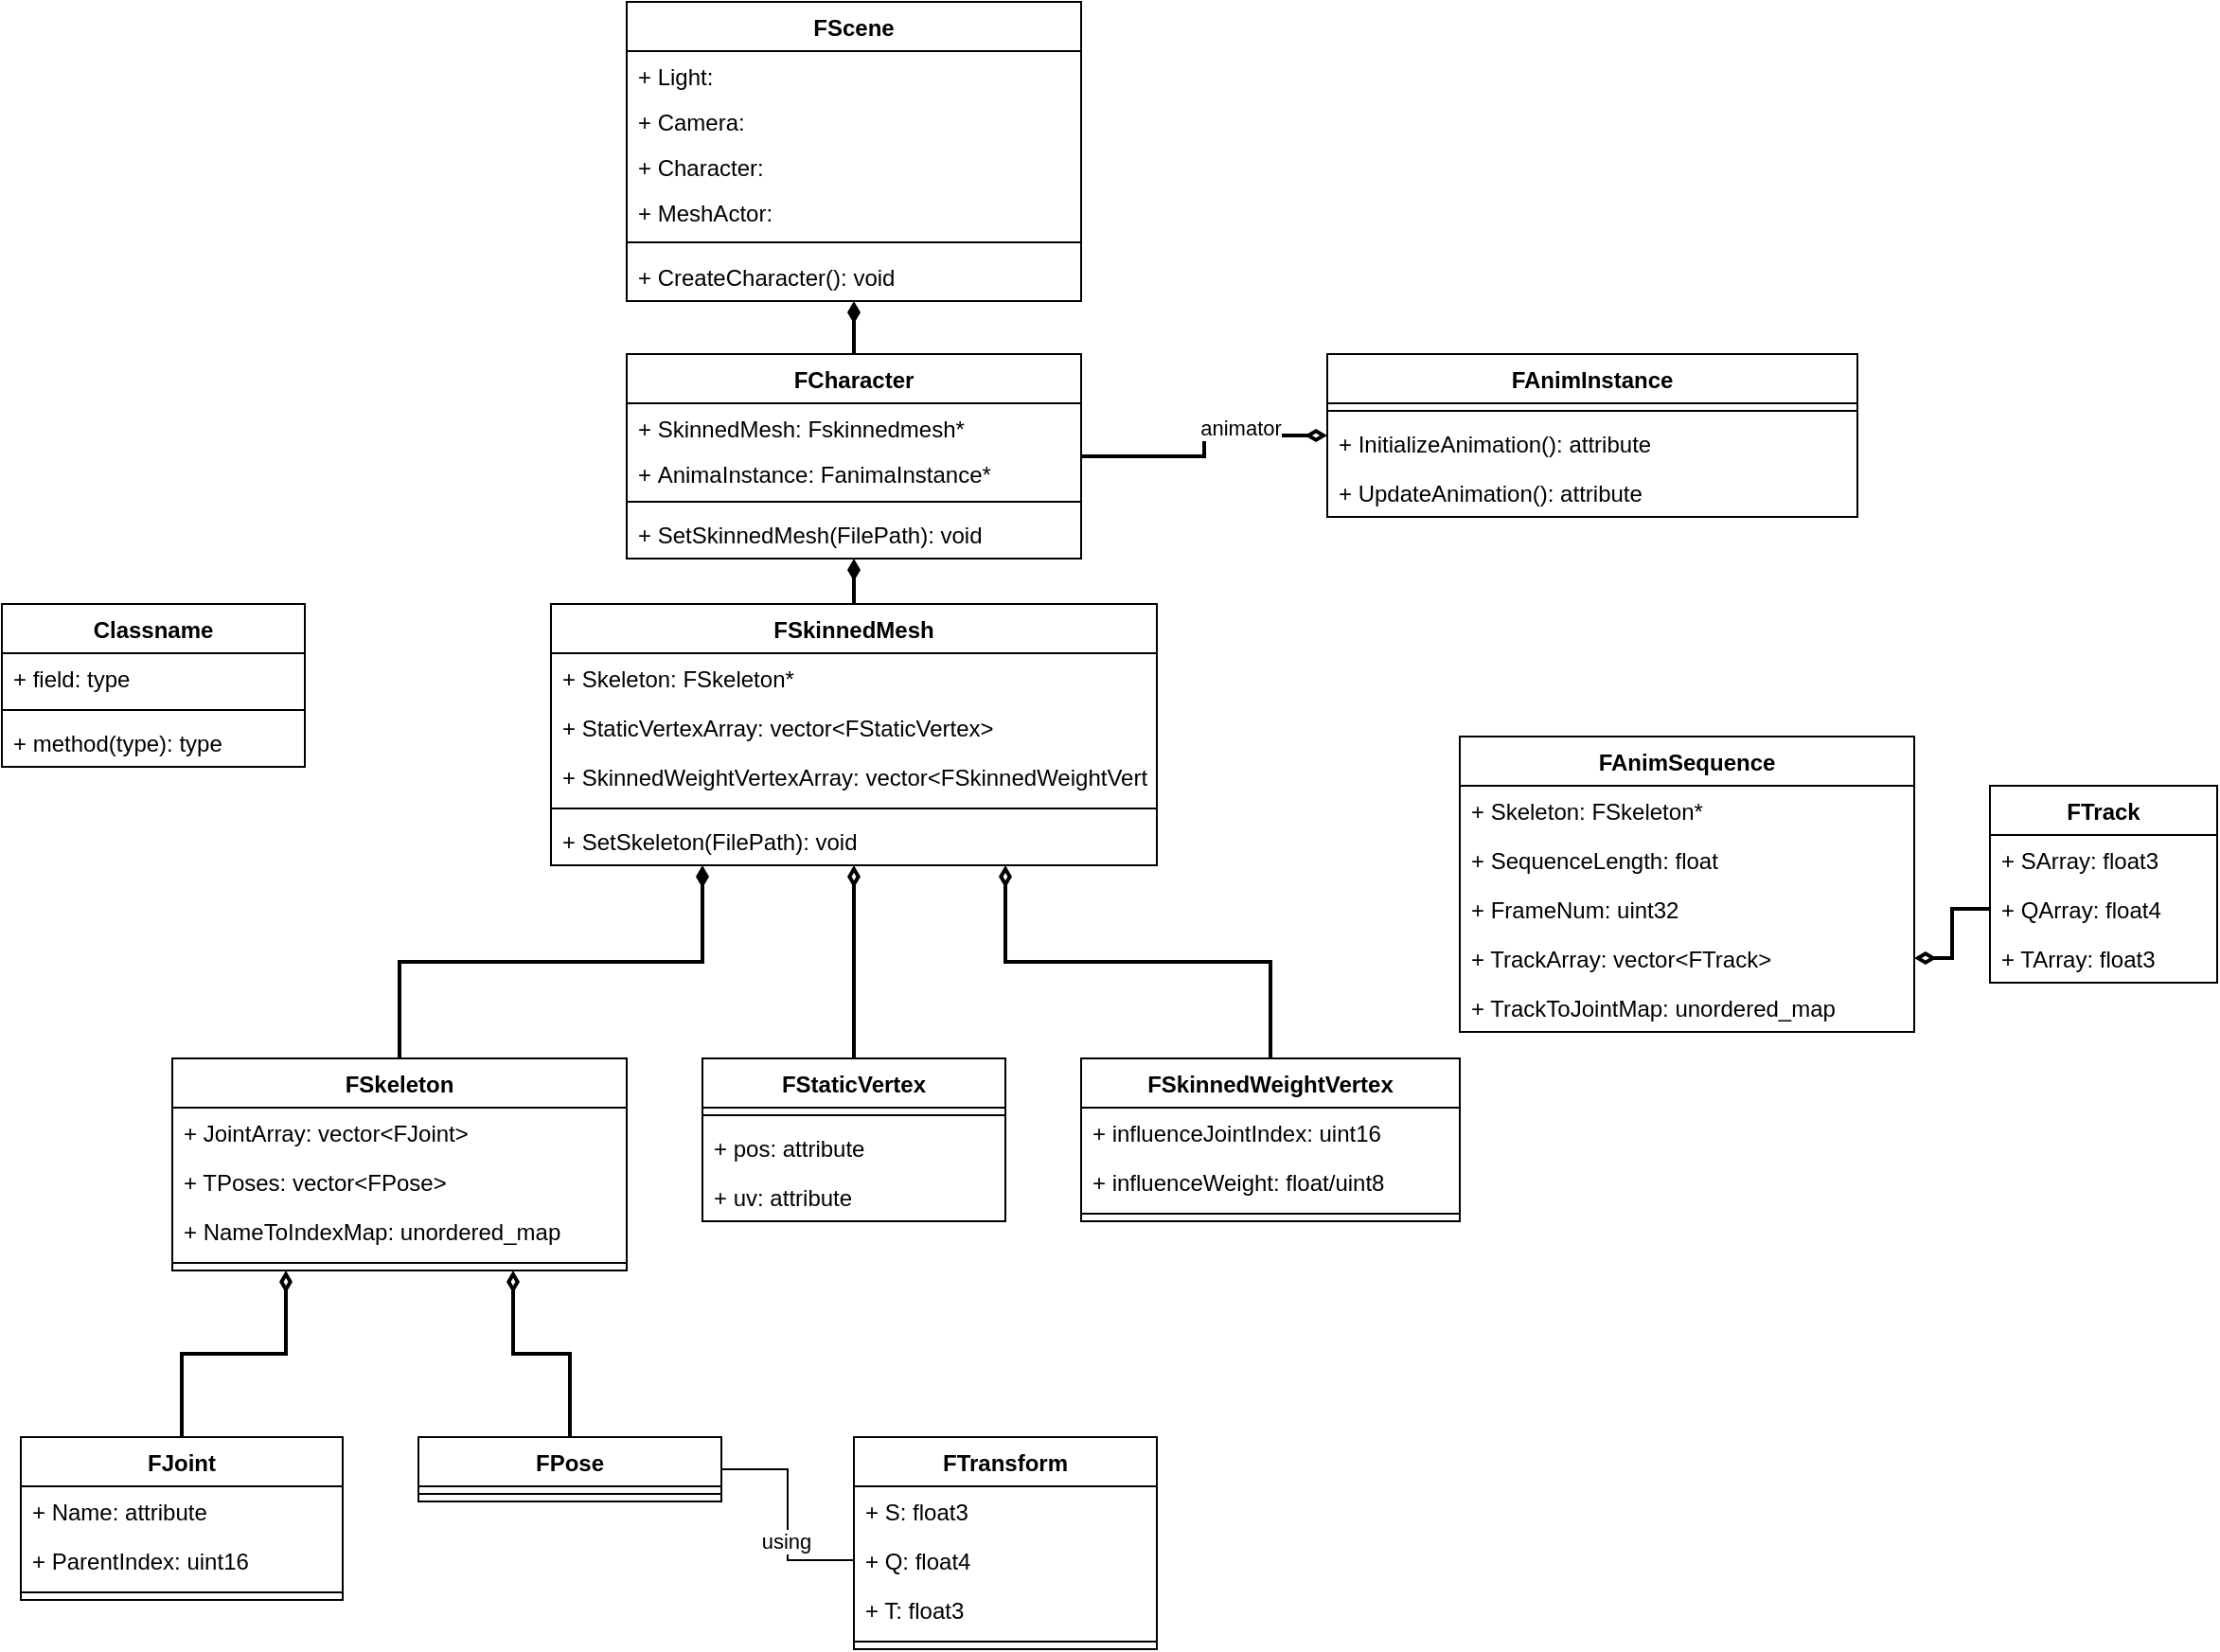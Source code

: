 <mxfile>
    <diagram id="cJ6CBbQCGqiPq5SzYcq8" name="Page-1">
        <mxGraphModel dx="1881" dy="1886" grid="1" gridSize="10" guides="1" tooltips="1" connect="1" arrows="1" fold="1" page="1" pageScale="1" pageWidth="827" pageHeight="1169" math="0" shadow="0">
            <root>
                <mxCell id="0"/>
                <mxCell id="1" parent="0"/>
                <mxCell id="9" style="edgeStyle=orthogonalEdgeStyle;rounded=0;orthogonalLoop=1;jettySize=auto;html=1;exitX=0.5;exitY=0;exitDx=0;exitDy=0;entryX=0.5;entryY=1;entryDx=0;entryDy=0;startArrow=none;startFill=0;endArrow=diamondThin;endFill=1;strokeWidth=2;" parent="1" source="8sGW1j9p3B2PJ3TuNCzf-1" target="2" edge="1">
                    <mxGeometry relative="1" as="geometry"/>
                </mxCell>
                <mxCell id="47" value="" style="edgeStyle=orthogonalEdgeStyle;rounded=0;orthogonalLoop=1;jettySize=auto;html=1;endArrow=diamondThin;endFill=0;strokeWidth=2;" parent="1" source="8sGW1j9p3B2PJ3TuNCzf-1" target="43" edge="1">
                    <mxGeometry relative="1" as="geometry"/>
                </mxCell>
                <mxCell id="59" value="animator" style="edgeLabel;html=1;align=center;verticalAlign=middle;resizable=0;points=[];" vertex="1" connectable="0" parent="47">
                    <mxGeometry x="0.348" y="4" relative="1" as="geometry">
                        <mxPoint as="offset"/>
                    </mxGeometry>
                </mxCell>
                <mxCell id="8sGW1j9p3B2PJ3TuNCzf-1" value="FCharacter" style="swimlane;fontStyle=1;align=center;verticalAlign=top;childLayout=stackLayout;horizontal=1;startSize=26;horizontalStack=0;resizeParent=1;resizeParentMax=0;resizeLast=0;collapsible=1;marginBottom=0;" parent="1" vertex="1">
                    <mxGeometry x="-120" y="28" width="240" height="108" as="geometry"/>
                </mxCell>
                <mxCell id="8sGW1j9p3B2PJ3TuNCzf-2" value="+ SkinnedMesh: Fskinnedmesh*" style="text;strokeColor=none;fillColor=none;align=left;verticalAlign=top;spacingLeft=4;spacingRight=4;overflow=hidden;rotatable=0;points=[[0,0.5],[1,0.5]];portConstraint=eastwest;" parent="8sGW1j9p3B2PJ3TuNCzf-1" vertex="1">
                    <mxGeometry y="26" width="240" height="24" as="geometry"/>
                </mxCell>
                <mxCell id="50" value="+ AnimaInstance: FanimaInstance*" style="text;strokeColor=none;fillColor=none;align=left;verticalAlign=top;spacingLeft=4;spacingRight=4;overflow=hidden;rotatable=0;points=[[0,0.5],[1,0.5]];portConstraint=eastwest;" vertex="1" parent="8sGW1j9p3B2PJ3TuNCzf-1">
                    <mxGeometry y="50" width="240" height="24" as="geometry"/>
                </mxCell>
                <mxCell id="8sGW1j9p3B2PJ3TuNCzf-3" value="" style="line;strokeWidth=1;fillColor=none;align=left;verticalAlign=middle;spacingTop=-1;spacingLeft=3;spacingRight=3;rotatable=0;labelPosition=right;points=[];portConstraint=eastwest;" parent="8sGW1j9p3B2PJ3TuNCzf-1" vertex="1">
                    <mxGeometry y="74" width="240" height="8" as="geometry"/>
                </mxCell>
                <mxCell id="35" value="+ SetSkinnedMesh(FilePath): void" style="text;strokeColor=none;fillColor=none;align=left;verticalAlign=top;spacingLeft=4;spacingRight=4;overflow=hidden;rotatable=0;points=[[0,0.5],[1,0.5]];portConstraint=eastwest;" parent="8sGW1j9p3B2PJ3TuNCzf-1" vertex="1">
                    <mxGeometry y="82" width="240" height="26" as="geometry"/>
                </mxCell>
                <mxCell id="8sGW1j9p3B2PJ3TuNCzf-25" value="" style="edgeStyle=orthogonalEdgeStyle;rounded=0;orthogonalLoop=1;jettySize=auto;html=1;startArrow=none;startFill=0;endArrow=diamondThin;endFill=1;exitX=0.5;exitY=0;exitDx=0;exitDy=0;strokeWidth=2;entryX=0.5;entryY=1;entryDx=0;entryDy=0;" parent="1" source="8sGW1j9p3B2PJ3TuNCzf-20" target="8sGW1j9p3B2PJ3TuNCzf-1" edge="1">
                    <mxGeometry relative="1" as="geometry">
                        <mxPoint x="-30" y="140" as="targetPoint"/>
                    </mxGeometry>
                </mxCell>
                <mxCell id="8sGW1j9p3B2PJ3TuNCzf-31" value="" style="edgeStyle=orthogonalEdgeStyle;rounded=0;orthogonalLoop=1;jettySize=auto;html=1;startArrow=none;startFill=0;endArrow=diamondThin;endFill=0;strokeWidth=2;exitX=0.5;exitY=0;exitDx=0;exitDy=0;entryX=0.5;entryY=1;entryDx=0;entryDy=0;" parent="1" source="8sGW1j9p3B2PJ3TuNCzf-26" target="8sGW1j9p3B2PJ3TuNCzf-20" edge="1">
                    <mxGeometry relative="1" as="geometry">
                        <mxPoint x="-30" y="310" as="targetPoint"/>
                    </mxGeometry>
                </mxCell>
                <mxCell id="8sGW1j9p3B2PJ3TuNCzf-38" value="" style="edgeStyle=orthogonalEdgeStyle;rounded=0;orthogonalLoop=1;jettySize=auto;html=1;startArrow=none;startFill=0;endArrow=diamondThin;endFill=0;strokeWidth=2;entryX=0.75;entryY=1;entryDx=0;entryDy=0;exitX=0.5;exitY=0;exitDx=0;exitDy=0;" parent="1" source="8sGW1j9p3B2PJ3TuNCzf-33" target="8sGW1j9p3B2PJ3TuNCzf-20" edge="1">
                    <mxGeometry relative="1" as="geometry">
                        <mxPoint x="190" y="310" as="sourcePoint"/>
                    </mxGeometry>
                </mxCell>
                <mxCell id="8sGW1j9p3B2PJ3TuNCzf-48" value="" style="edgeStyle=orthogonalEdgeStyle;rounded=0;orthogonalLoop=1;jettySize=auto;html=1;startArrow=none;startFill=0;endArrow=diamondThin;endFill=1;strokeWidth=2;entryX=0.25;entryY=1;entryDx=0;entryDy=0;exitX=0.5;exitY=0;exitDx=0;exitDy=0;" parent="1" source="8sGW1j9p3B2PJ3TuNCzf-43" target="8sGW1j9p3B2PJ3TuNCzf-20" edge="1">
                    <mxGeometry relative="1" as="geometry">
                        <mxPoint x="-160" y="280" as="sourcePoint"/>
                    </mxGeometry>
                </mxCell>
                <mxCell id="8sGW1j9p3B2PJ3TuNCzf-20" value="FSkinnedMesh" style="swimlane;fontStyle=1;align=center;verticalAlign=top;childLayout=stackLayout;horizontal=1;startSize=26;horizontalStack=0;resizeParent=1;resizeParentMax=0;resizeLast=0;collapsible=1;marginBottom=0;" parent="1" vertex="1">
                    <mxGeometry x="-160" y="160" width="320" height="138" as="geometry"/>
                </mxCell>
                <mxCell id="8sGW1j9p3B2PJ3TuNCzf-21" value="+ Skeleton: FSkeleton*" style="text;strokeColor=none;fillColor=none;align=left;verticalAlign=top;spacingLeft=4;spacingRight=4;overflow=hidden;rotatable=0;points=[[0,0.5],[1,0.5]];portConstraint=eastwest;" parent="8sGW1j9p3B2PJ3TuNCzf-20" vertex="1">
                    <mxGeometry y="26" width="320" height="26" as="geometry"/>
                </mxCell>
                <mxCell id="8sGW1j9p3B2PJ3TuNCzf-22" value="+ StaticVertexArray: vector&lt;FStaticVertex&gt;" style="text;strokeColor=none;fillColor=none;align=left;verticalAlign=top;spacingLeft=4;spacingRight=4;overflow=hidden;rotatable=0;points=[[0,0.5],[1,0.5]];portConstraint=eastwest;" parent="8sGW1j9p3B2PJ3TuNCzf-20" vertex="1">
                    <mxGeometry y="52" width="320" height="26" as="geometry"/>
                </mxCell>
                <mxCell id="8sGW1j9p3B2PJ3TuNCzf-23" value="+ SkinnedWeightVertexArray: vector&lt;FSkinnedWeightVertex&gt;" style="text;strokeColor=none;fillColor=none;align=left;verticalAlign=top;spacingLeft=4;spacingRight=4;overflow=hidden;rotatable=0;points=[[0,0.5],[1,0.5]];portConstraint=eastwest;" parent="8sGW1j9p3B2PJ3TuNCzf-20" vertex="1">
                    <mxGeometry y="78" width="320" height="26" as="geometry"/>
                </mxCell>
                <mxCell id="8sGW1j9p3B2PJ3TuNCzf-24" value="" style="line;strokeWidth=1;fillColor=none;align=left;verticalAlign=middle;spacingTop=-1;spacingLeft=3;spacingRight=3;rotatable=0;labelPosition=right;points=[];portConstraint=eastwest;" parent="8sGW1j9p3B2PJ3TuNCzf-20" vertex="1">
                    <mxGeometry y="104" width="320" height="8" as="geometry"/>
                </mxCell>
                <mxCell id="30" value="+ SetSkeleton(FilePath): void" style="text;strokeColor=none;fillColor=none;align=left;verticalAlign=top;spacingLeft=4;spacingRight=4;overflow=hidden;rotatable=0;points=[[0,0.5],[1,0.5]];portConstraint=eastwest;" parent="8sGW1j9p3B2PJ3TuNCzf-20" vertex="1">
                    <mxGeometry y="112" width="320" height="26" as="geometry"/>
                </mxCell>
                <mxCell id="8sGW1j9p3B2PJ3TuNCzf-26" value="FStaticVertex" style="swimlane;fontStyle=1;align=center;verticalAlign=top;childLayout=stackLayout;horizontal=1;startSize=26;horizontalStack=0;resizeParent=1;resizeParentMax=0;resizeLast=0;collapsible=1;marginBottom=0;" parent="1" vertex="1">
                    <mxGeometry x="-80" y="400" width="160" height="86" as="geometry"/>
                </mxCell>
                <mxCell id="8sGW1j9p3B2PJ3TuNCzf-30" value="" style="line;strokeWidth=1;fillColor=none;align=left;verticalAlign=middle;spacingTop=-1;spacingLeft=3;spacingRight=3;rotatable=0;labelPosition=right;points=[];portConstraint=eastwest;" parent="8sGW1j9p3B2PJ3TuNCzf-26" vertex="1">
                    <mxGeometry y="26" width="160" height="8" as="geometry"/>
                </mxCell>
                <mxCell id="8sGW1j9p3B2PJ3TuNCzf-42" value="+ pos: attribute" style="text;strokeColor=none;fillColor=none;align=left;verticalAlign=top;spacingLeft=4;spacingRight=4;overflow=hidden;rotatable=0;points=[[0,0.5],[1,0.5]];portConstraint=eastwest;" parent="8sGW1j9p3B2PJ3TuNCzf-26" vertex="1">
                    <mxGeometry y="34" width="160" height="26" as="geometry"/>
                </mxCell>
                <mxCell id="8sGW1j9p3B2PJ3TuNCzf-41" value="+ uv: attribute" style="text;strokeColor=none;fillColor=none;align=left;verticalAlign=top;spacingLeft=4;spacingRight=4;overflow=hidden;rotatable=0;points=[[0,0.5],[1,0.5]];portConstraint=eastwest;" parent="8sGW1j9p3B2PJ3TuNCzf-26" vertex="1">
                    <mxGeometry y="60" width="160" height="26" as="geometry"/>
                </mxCell>
                <mxCell id="8sGW1j9p3B2PJ3TuNCzf-33" value="FSkinnedWeightVertex" style="swimlane;fontStyle=1;align=center;verticalAlign=top;childLayout=stackLayout;horizontal=1;startSize=26;horizontalStack=0;resizeParent=1;resizeParentMax=0;resizeLast=0;collapsible=1;marginBottom=0;" parent="1" vertex="1">
                    <mxGeometry x="120" y="400" width="200" height="86" as="geometry"/>
                </mxCell>
                <mxCell id="8sGW1j9p3B2PJ3TuNCzf-40" value="+ influenceJointIndex: uint16" style="text;strokeColor=none;fillColor=none;align=left;verticalAlign=top;spacingLeft=4;spacingRight=4;overflow=hidden;rotatable=0;points=[[0,0.5],[1,0.5]];portConstraint=eastwest;" parent="8sGW1j9p3B2PJ3TuNCzf-33" vertex="1">
                    <mxGeometry y="26" width="200" height="26" as="geometry"/>
                </mxCell>
                <mxCell id="8sGW1j9p3B2PJ3TuNCzf-39" value="+ influenceWeight: float/uint8" style="text;strokeColor=none;fillColor=none;align=left;verticalAlign=top;spacingLeft=4;spacingRight=4;overflow=hidden;rotatable=0;points=[[0,0.5],[1,0.5]];portConstraint=eastwest;" parent="8sGW1j9p3B2PJ3TuNCzf-33" vertex="1">
                    <mxGeometry y="52" width="200" height="26" as="geometry"/>
                </mxCell>
                <mxCell id="8sGW1j9p3B2PJ3TuNCzf-37" value="" style="line;strokeWidth=1;fillColor=none;align=left;verticalAlign=middle;spacingTop=-1;spacingLeft=3;spacingRight=3;rotatable=0;labelPosition=right;points=[];portConstraint=eastwest;" parent="8sGW1j9p3B2PJ3TuNCzf-33" vertex="1">
                    <mxGeometry y="78" width="200" height="8" as="geometry"/>
                </mxCell>
                <mxCell id="8sGW1j9p3B2PJ3TuNCzf-68" value="" style="edgeStyle=orthogonalEdgeStyle;rounded=0;orthogonalLoop=1;jettySize=auto;html=1;startArrow=none;startFill=0;endArrow=diamondThin;endFill=0;strokeWidth=2;entryX=0.75;entryY=1;entryDx=0;entryDy=0;exitX=0.5;exitY=0;exitDx=0;exitDy=0;" parent="1" source="37" target="8sGW1j9p3B2PJ3TuNCzf-43" edge="1">
                    <mxGeometry relative="1" as="geometry">
                        <mxPoint x="-140" y="590" as="sourcePoint"/>
                    </mxGeometry>
                </mxCell>
                <mxCell id="8sGW1j9p3B2PJ3TuNCzf-43" value="FSkeleton" style="swimlane;fontStyle=1;align=center;verticalAlign=top;childLayout=stackLayout;horizontal=1;startSize=26;horizontalStack=0;resizeParent=1;resizeParentMax=0;resizeLast=0;collapsible=1;marginBottom=0;" parent="1" vertex="1">
                    <mxGeometry x="-360" y="400" width="240" height="112" as="geometry"/>
                </mxCell>
                <mxCell id="8sGW1j9p3B2PJ3TuNCzf-44" value="+ JointArray: vector&lt;FJoint&gt;" style="text;strokeColor=none;fillColor=none;align=left;verticalAlign=top;spacingLeft=4;spacingRight=4;overflow=hidden;rotatable=0;points=[[0,0.5],[1,0.5]];portConstraint=eastwest;" parent="8sGW1j9p3B2PJ3TuNCzf-43" vertex="1">
                    <mxGeometry y="26" width="240" height="26" as="geometry"/>
                </mxCell>
                <mxCell id="8sGW1j9p3B2PJ3TuNCzf-49" value="+ TPoses: vector&lt;FPose&gt;" style="text;strokeColor=none;fillColor=none;align=left;verticalAlign=top;spacingLeft=4;spacingRight=4;overflow=hidden;rotatable=0;points=[[0,0.5],[1,0.5]];portConstraint=eastwest;" parent="8sGW1j9p3B2PJ3TuNCzf-43" vertex="1">
                    <mxGeometry y="52" width="240" height="26" as="geometry"/>
                </mxCell>
                <mxCell id="8sGW1j9p3B2PJ3TuNCzf-46" value="+ NameToIndexMap: unordered_map" style="text;strokeColor=none;fillColor=none;align=left;verticalAlign=top;spacingLeft=4;spacingRight=4;overflow=hidden;rotatable=0;points=[[0,0.5],[1,0.5]];portConstraint=eastwest;" parent="8sGW1j9p3B2PJ3TuNCzf-43" vertex="1">
                    <mxGeometry y="78" width="240" height="26" as="geometry"/>
                </mxCell>
                <mxCell id="8sGW1j9p3B2PJ3TuNCzf-47" value="" style="line;strokeWidth=1;fillColor=none;align=left;verticalAlign=middle;spacingTop=-1;spacingLeft=3;spacingRight=3;rotatable=0;labelPosition=right;points=[];portConstraint=eastwest;" parent="8sGW1j9p3B2PJ3TuNCzf-43" vertex="1">
                    <mxGeometry y="104" width="240" height="8" as="geometry"/>
                </mxCell>
                <mxCell id="8sGW1j9p3B2PJ3TuNCzf-59" value="" style="edgeStyle=orthogonalEdgeStyle;rounded=0;orthogonalLoop=1;jettySize=auto;html=1;startArrow=none;startFill=0;endArrow=diamondThin;endFill=0;strokeWidth=2;entryX=1;entryY=0.5;entryDx=0;entryDy=0;exitX=0;exitY=0.5;exitDx=0;exitDy=0;" parent="1" source="8sGW1j9p3B2PJ3TuNCzf-60" target="8sGW1j9p3B2PJ3TuNCzf-53" edge="1">
                    <mxGeometry relative="1" as="geometry">
                        <mxPoint x="520" y="234" as="sourcePoint"/>
                    </mxGeometry>
                </mxCell>
                <mxCell id="8sGW1j9p3B2PJ3TuNCzf-50" value="FAnimSequence" style="swimlane;fontStyle=1;childLayout=stackLayout;horizontal=1;startSize=26;fillColor=none;horizontalStack=0;resizeParent=1;resizeParentMax=0;resizeLast=0;collapsible=1;marginBottom=0;" parent="1" vertex="1">
                    <mxGeometry x="320" y="230" width="240" height="156" as="geometry"/>
                </mxCell>
                <mxCell id="11" value="+ Skeleton: FSkeleton*" style="text;strokeColor=none;fillColor=none;align=left;verticalAlign=top;spacingLeft=4;spacingRight=4;overflow=hidden;rotatable=0;points=[[0,0.5],[1,0.5]];portConstraint=eastwest;" parent="8sGW1j9p3B2PJ3TuNCzf-50" vertex="1">
                    <mxGeometry y="26" width="240" height="26" as="geometry"/>
                </mxCell>
                <mxCell id="51" value="+ SequenceLength: float" style="text;strokeColor=none;fillColor=none;align=left;verticalAlign=top;spacingLeft=4;spacingRight=4;overflow=hidden;rotatable=0;points=[[0,0.5],[1,0.5]];portConstraint=eastwest;" vertex="1" parent="8sGW1j9p3B2PJ3TuNCzf-50">
                    <mxGeometry y="52" width="240" height="26" as="geometry"/>
                </mxCell>
                <mxCell id="8sGW1j9p3B2PJ3TuNCzf-51" value="+ FrameNum: uint32" style="text;strokeColor=none;fillColor=none;align=left;verticalAlign=top;spacingLeft=4;spacingRight=4;overflow=hidden;rotatable=0;points=[[0,0.5],[1,0.5]];portConstraint=eastwest;" parent="8sGW1j9p3B2PJ3TuNCzf-50" vertex="1">
                    <mxGeometry y="78" width="240" height="26" as="geometry"/>
                </mxCell>
                <mxCell id="8sGW1j9p3B2PJ3TuNCzf-53" value="+ TrackArray: vector&lt;FTrack&gt;" style="text;strokeColor=none;fillColor=none;align=left;verticalAlign=top;spacingLeft=4;spacingRight=4;overflow=hidden;rotatable=0;points=[[0,0.5],[1,0.5]];portConstraint=eastwest;" parent="8sGW1j9p3B2PJ3TuNCzf-50" vertex="1">
                    <mxGeometry y="104" width="240" height="26" as="geometry"/>
                </mxCell>
                <mxCell id="8sGW1j9p3B2PJ3TuNCzf-52" value="+ TrackToJointMap: unordered_map" style="text;strokeColor=none;fillColor=none;align=left;verticalAlign=top;spacingLeft=4;spacingRight=4;overflow=hidden;rotatable=0;points=[[0,0.5],[1,0.5]];portConstraint=eastwest;" parent="8sGW1j9p3B2PJ3TuNCzf-50" vertex="1">
                    <mxGeometry y="130" width="240" height="26" as="geometry"/>
                </mxCell>
                <mxCell id="8sGW1j9p3B2PJ3TuNCzf-55" value="FTrack" style="swimlane;fontStyle=1;childLayout=stackLayout;horizontal=1;startSize=26;fillColor=none;horizontalStack=0;resizeParent=1;resizeParentMax=0;resizeLast=0;collapsible=1;marginBottom=0;" parent="1" vertex="1">
                    <mxGeometry x="600" y="256" width="120" height="104" as="geometry"/>
                </mxCell>
                <mxCell id="8sGW1j9p3B2PJ3TuNCzf-56" value="+ SArray: float3" style="text;strokeColor=none;fillColor=none;align=left;verticalAlign=top;spacingLeft=4;spacingRight=4;overflow=hidden;rotatable=0;points=[[0,0.5],[1,0.5]];portConstraint=eastwest;" parent="8sGW1j9p3B2PJ3TuNCzf-55" vertex="1">
                    <mxGeometry y="26" width="120" height="26" as="geometry"/>
                </mxCell>
                <mxCell id="8sGW1j9p3B2PJ3TuNCzf-60" value="+ QArray: float4" style="text;strokeColor=none;fillColor=none;align=left;verticalAlign=top;spacingLeft=4;spacingRight=4;overflow=hidden;rotatable=0;points=[[0,0.5],[1,0.5]];portConstraint=eastwest;" parent="8sGW1j9p3B2PJ3TuNCzf-55" vertex="1">
                    <mxGeometry y="52" width="120" height="26" as="geometry"/>
                </mxCell>
                <mxCell id="8sGW1j9p3B2PJ3TuNCzf-62" value="+ TArray: float3" style="text;strokeColor=none;fillColor=none;align=left;verticalAlign=top;spacingLeft=4;spacingRight=4;overflow=hidden;rotatable=0;points=[[0,0.5],[1,0.5]];portConstraint=eastwest;" parent="8sGW1j9p3B2PJ3TuNCzf-55" vertex="1">
                    <mxGeometry y="78" width="120" height="26" as="geometry"/>
                </mxCell>
                <mxCell id="8sGW1j9p3B2PJ3TuNCzf-63" value="FTransform" style="swimlane;fontStyle=1;align=center;verticalAlign=top;childLayout=stackLayout;horizontal=1;startSize=26;horizontalStack=0;resizeParent=1;resizeParentMax=0;resizeLast=0;collapsible=1;marginBottom=0;" parent="1" vertex="1">
                    <mxGeometry y="600" width="160" height="112" as="geometry"/>
                </mxCell>
                <mxCell id="8sGW1j9p3B2PJ3TuNCzf-69" value="+ S: float3" style="text;strokeColor=none;fillColor=none;align=left;verticalAlign=top;spacingLeft=4;spacingRight=4;overflow=hidden;rotatable=0;points=[[0,0.5],[1,0.5]];portConstraint=eastwest;" parent="8sGW1j9p3B2PJ3TuNCzf-63" vertex="1">
                    <mxGeometry y="26" width="160" height="26" as="geometry"/>
                </mxCell>
                <mxCell id="8sGW1j9p3B2PJ3TuNCzf-70" value="+ Q: float4" style="text;strokeColor=none;fillColor=none;align=left;verticalAlign=top;spacingLeft=4;spacingRight=4;overflow=hidden;rotatable=0;points=[[0,0.5],[1,0.5]];portConstraint=eastwest;" parent="8sGW1j9p3B2PJ3TuNCzf-63" vertex="1">
                    <mxGeometry y="52" width="160" height="26" as="geometry"/>
                </mxCell>
                <mxCell id="8sGW1j9p3B2PJ3TuNCzf-71" value="+ T: float3" style="text;strokeColor=none;fillColor=none;align=left;verticalAlign=top;spacingLeft=4;spacingRight=4;overflow=hidden;rotatable=0;points=[[0,0.5],[1,0.5]];portConstraint=eastwest;" parent="8sGW1j9p3B2PJ3TuNCzf-63" vertex="1">
                    <mxGeometry y="78" width="160" height="26" as="geometry"/>
                </mxCell>
                <mxCell id="8sGW1j9p3B2PJ3TuNCzf-67" value="" style="line;strokeWidth=1;fillColor=none;align=left;verticalAlign=middle;spacingTop=-1;spacingLeft=3;spacingRight=3;rotatable=0;labelPosition=right;points=[];portConstraint=eastwest;" parent="8sGW1j9p3B2PJ3TuNCzf-63" vertex="1">
                    <mxGeometry y="104" width="160" height="8" as="geometry"/>
                </mxCell>
                <mxCell id="2" value="FScene" style="swimlane;fontStyle=1;align=center;verticalAlign=top;childLayout=stackLayout;horizontal=1;startSize=26;horizontalStack=0;resizeParent=1;resizeParentMax=0;resizeLast=0;collapsible=1;marginBottom=0;" parent="1" vertex="1">
                    <mxGeometry x="-120" y="-158" width="240" height="158" as="geometry"/>
                </mxCell>
                <mxCell id="3" value="+ Light: " style="text;strokeColor=none;fillColor=none;align=left;verticalAlign=top;spacingLeft=4;spacingRight=4;overflow=hidden;rotatable=0;points=[[0,0.5],[1,0.5]];portConstraint=eastwest;" parent="2" vertex="1">
                    <mxGeometry y="26" width="240" height="24" as="geometry"/>
                </mxCell>
                <mxCell id="7" value="+ Camera: " style="text;strokeColor=none;fillColor=none;align=left;verticalAlign=top;spacingLeft=4;spacingRight=4;overflow=hidden;rotatable=0;points=[[0,0.5],[1,0.5]];portConstraint=eastwest;" parent="2" vertex="1">
                    <mxGeometry y="50" width="240" height="24" as="geometry"/>
                </mxCell>
                <mxCell id="8" value="+ Character: " style="text;strokeColor=none;fillColor=none;align=left;verticalAlign=top;spacingLeft=4;spacingRight=4;overflow=hidden;rotatable=0;points=[[0,0.5],[1,0.5]];portConstraint=eastwest;" parent="2" vertex="1">
                    <mxGeometry y="74" width="240" height="24" as="geometry"/>
                </mxCell>
                <mxCell id="10" value="+ MeshActor: " style="text;strokeColor=none;fillColor=none;align=left;verticalAlign=top;spacingLeft=4;spacingRight=4;overflow=hidden;rotatable=0;points=[[0,0.5],[1,0.5]];portConstraint=eastwest;" parent="2" vertex="1">
                    <mxGeometry y="98" width="240" height="24" as="geometry"/>
                </mxCell>
                <mxCell id="4" value="" style="line;strokeWidth=1;fillColor=none;align=left;verticalAlign=middle;spacingTop=-1;spacingLeft=3;spacingRight=3;rotatable=0;labelPosition=right;points=[];portConstraint=eastwest;" parent="2" vertex="1">
                    <mxGeometry y="122" width="240" height="10" as="geometry"/>
                </mxCell>
                <mxCell id="36" value="+ CreateCharacter(): void" style="text;strokeColor=none;fillColor=none;align=left;verticalAlign=top;spacingLeft=4;spacingRight=4;overflow=hidden;rotatable=0;points=[[0,0.5],[1,0.5]];portConstraint=eastwest;" parent="2" vertex="1">
                    <mxGeometry y="132" width="240" height="26" as="geometry"/>
                </mxCell>
                <mxCell id="24" style="edgeStyle=orthogonalEdgeStyle;rounded=0;orthogonalLoop=1;jettySize=auto;html=1;exitX=0.5;exitY=0;exitDx=0;exitDy=0;entryX=0.25;entryY=1;entryDx=0;entryDy=0;startArrow=none;startFill=0;endArrow=diamondThin;endFill=0;strokeWidth=2;" parent="1" source="18" target="8sGW1j9p3B2PJ3TuNCzf-43" edge="1">
                    <mxGeometry relative="1" as="geometry"/>
                </mxCell>
                <mxCell id="18" value="FJoint" style="swimlane;fontStyle=1;align=center;verticalAlign=top;childLayout=stackLayout;horizontal=1;startSize=26;horizontalStack=0;resizeParent=1;resizeParentMax=0;resizeLast=0;collapsible=1;marginBottom=0;" parent="1" vertex="1">
                    <mxGeometry x="-440" y="600" width="170" height="86" as="geometry"/>
                </mxCell>
                <mxCell id="19" value="+ Name: attribute" style="text;strokeColor=none;fillColor=none;align=left;verticalAlign=top;spacingLeft=4;spacingRight=4;overflow=hidden;rotatable=0;points=[[0,0.5],[1,0.5]];portConstraint=eastwest;" parent="18" vertex="1">
                    <mxGeometry y="26" width="170" height="26" as="geometry"/>
                </mxCell>
                <mxCell id="20" value="+ ParentIndex: uint16" style="text;strokeColor=none;fillColor=none;align=left;verticalAlign=top;spacingLeft=4;spacingRight=4;overflow=hidden;rotatable=0;points=[[0,0.5],[1,0.5]];portConstraint=eastwest;" parent="18" vertex="1">
                    <mxGeometry y="52" width="170" height="26" as="geometry"/>
                </mxCell>
                <mxCell id="22" value="" style="line;strokeWidth=1;fillColor=none;align=left;verticalAlign=middle;spacingTop=-1;spacingLeft=3;spacingRight=3;rotatable=0;labelPosition=right;points=[];portConstraint=eastwest;" parent="18" vertex="1">
                    <mxGeometry y="78" width="170" height="8" as="geometry"/>
                </mxCell>
                <mxCell id="31" value="Classname" style="swimlane;fontStyle=1;align=center;verticalAlign=top;childLayout=stackLayout;horizontal=1;startSize=26;horizontalStack=0;resizeParent=1;resizeParentMax=0;resizeLast=0;collapsible=1;marginBottom=0;" parent="1" vertex="1">
                    <mxGeometry x="-450" y="160" width="160" height="86" as="geometry"/>
                </mxCell>
                <mxCell id="32" value="+ field: type" style="text;strokeColor=none;fillColor=none;align=left;verticalAlign=top;spacingLeft=4;spacingRight=4;overflow=hidden;rotatable=0;points=[[0,0.5],[1,0.5]];portConstraint=eastwest;" parent="31" vertex="1">
                    <mxGeometry y="26" width="160" height="26" as="geometry"/>
                </mxCell>
                <mxCell id="33" value="" style="line;strokeWidth=1;fillColor=none;align=left;verticalAlign=middle;spacingTop=-1;spacingLeft=3;spacingRight=3;rotatable=0;labelPosition=right;points=[];portConstraint=eastwest;" parent="31" vertex="1">
                    <mxGeometry y="52" width="160" height="8" as="geometry"/>
                </mxCell>
                <mxCell id="34" value="+ method(type): type" style="text;strokeColor=none;fillColor=none;align=left;verticalAlign=top;spacingLeft=4;spacingRight=4;overflow=hidden;rotatable=0;points=[[0,0.5],[1,0.5]];portConstraint=eastwest;" parent="31" vertex="1">
                    <mxGeometry y="60" width="160" height="26" as="geometry"/>
                </mxCell>
                <mxCell id="37" value="FPose" style="swimlane;fontStyle=1;align=center;verticalAlign=top;childLayout=stackLayout;horizontal=1;startSize=26;horizontalStack=0;resizeParent=1;resizeParentMax=0;resizeLast=0;collapsible=1;marginBottom=0;" parent="1" vertex="1">
                    <mxGeometry x="-230" y="600" width="160" height="34" as="geometry"/>
                </mxCell>
                <mxCell id="39" value="" style="line;strokeWidth=1;fillColor=none;align=left;verticalAlign=middle;spacingTop=-1;spacingLeft=3;spacingRight=3;rotatable=0;labelPosition=right;points=[];portConstraint=eastwest;" parent="37" vertex="1">
                    <mxGeometry y="26" width="160" height="8" as="geometry"/>
                </mxCell>
                <mxCell id="41" style="edgeStyle=orthogonalEdgeStyle;rounded=0;orthogonalLoop=1;jettySize=auto;html=1;exitX=1;exitY=0.5;exitDx=0;exitDy=0;endArrow=none;endFill=0;" parent="1" source="37" target="8sGW1j9p3B2PJ3TuNCzf-70" edge="1">
                    <mxGeometry relative="1" as="geometry">
                        <mxPoint x="-70" y="639" as="sourcePoint"/>
                    </mxGeometry>
                </mxCell>
                <mxCell id="42" value="using" style="edgeLabel;html=1;align=center;verticalAlign=middle;resizable=0;points=[];" parent="41" vertex="1" connectable="0">
                    <mxGeometry x="0.226" y="-1" relative="1" as="geometry">
                        <mxPoint as="offset"/>
                    </mxGeometry>
                </mxCell>
                <mxCell id="43" value="FAnimInstance&#10;" style="swimlane;fontStyle=1;align=center;verticalAlign=top;childLayout=stackLayout;horizontal=1;startSize=26;horizontalStack=0;resizeParent=1;resizeParentMax=0;resizeLast=0;collapsible=1;marginBottom=0;" parent="1" vertex="1">
                    <mxGeometry x="250" y="28" width="280" height="86" as="geometry"/>
                </mxCell>
                <mxCell id="45" value="" style="line;strokeWidth=1;fillColor=none;align=left;verticalAlign=middle;spacingTop=-1;spacingLeft=3;spacingRight=3;rotatable=0;labelPosition=right;points=[];portConstraint=eastwest;" parent="43" vertex="1">
                    <mxGeometry y="26" width="280" height="8" as="geometry"/>
                </mxCell>
                <mxCell id="48" value="+ InitializeAnimation(): attribute" style="text;strokeColor=none;fillColor=none;align=left;verticalAlign=top;spacingLeft=4;spacingRight=4;overflow=hidden;rotatable=0;points=[[0,0.5],[1,0.5]];portConstraint=eastwest;" parent="43" vertex="1">
                    <mxGeometry y="34" width="280" height="26" as="geometry"/>
                </mxCell>
                <mxCell id="49" value="+ UpdateAnimation(): attribute" style="text;strokeColor=none;fillColor=none;align=left;verticalAlign=top;spacingLeft=4;spacingRight=4;overflow=hidden;rotatable=0;points=[[0,0.5],[1,0.5]];portConstraint=eastwest;" parent="43" vertex="1">
                    <mxGeometry y="60" width="280" height="26" as="geometry"/>
                </mxCell>
            </root>
        </mxGraphModel>
    </diagram>
</mxfile>